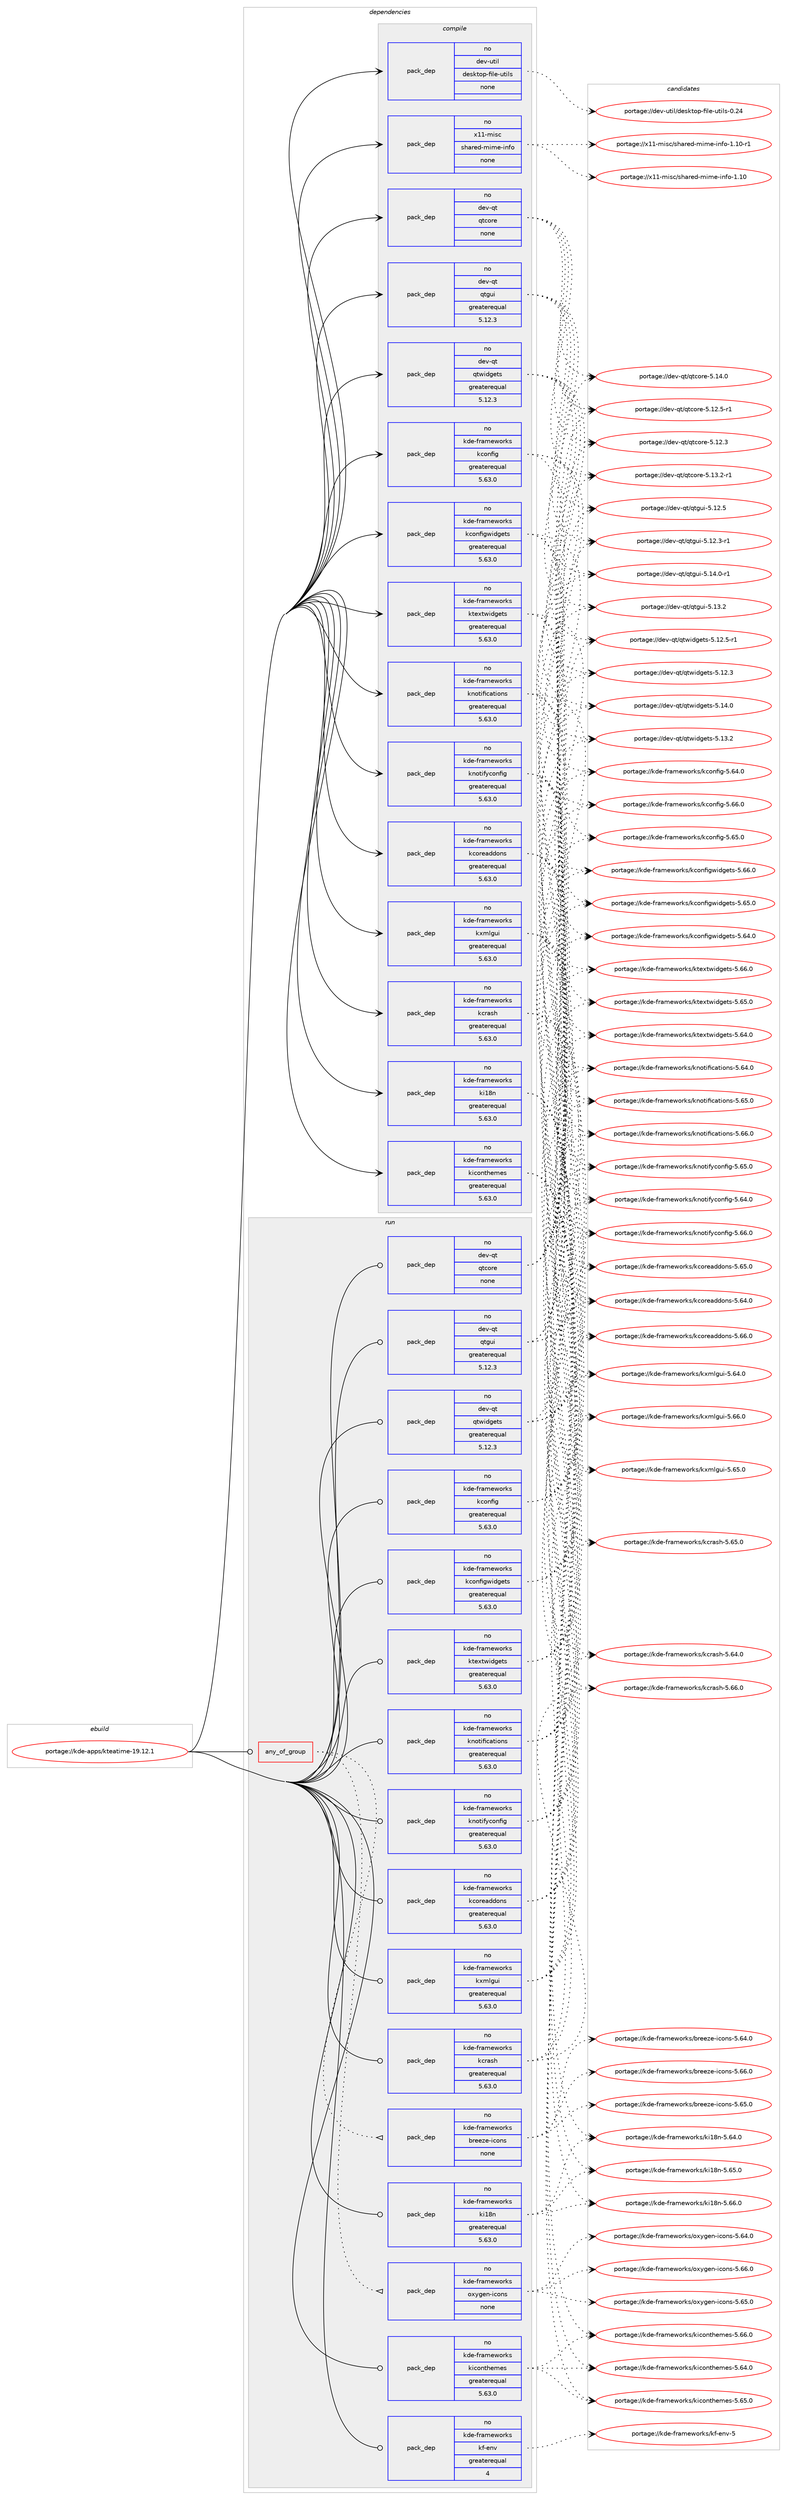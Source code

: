 digraph prolog {

# *************
# Graph options
# *************

newrank=true;
concentrate=true;
compound=true;
graph [rankdir=LR,fontname=Helvetica,fontsize=10,ranksep=1.5];#, ranksep=2.5, nodesep=0.2];
edge  [arrowhead=vee];
node  [fontname=Helvetica,fontsize=10];

# **********
# The ebuild
# **********

subgraph cluster_leftcol {
color=gray;
label=<<i>ebuild</i>>;
id [label="portage://kde-apps/kteatime-19.12.1", color=red, width=4, href="../kde-apps/kteatime-19.12.1.svg"];
}

# ****************
# The dependencies
# ****************

subgraph cluster_midcol {
color=gray;
label=<<i>dependencies</i>>;
subgraph cluster_compile {
fillcolor="#eeeeee";
style=filled;
label=<<i>compile</i>>;
subgraph pack196406 {
dependency256718 [label=<<TABLE BORDER="0" CELLBORDER="1" CELLSPACING="0" CELLPADDING="4" WIDTH="220"><TR><TD ROWSPAN="6" CELLPADDING="30">pack_dep</TD></TR><TR><TD WIDTH="110">no</TD></TR><TR><TD>dev-qt</TD></TR><TR><TD>qtcore</TD></TR><TR><TD>none</TD></TR><TR><TD></TD></TR></TABLE>>, shape=none, color=blue];
}
id:e -> dependency256718:w [weight=20,style="solid",arrowhead="vee"];
subgraph pack196407 {
dependency256719 [label=<<TABLE BORDER="0" CELLBORDER="1" CELLSPACING="0" CELLPADDING="4" WIDTH="220"><TR><TD ROWSPAN="6" CELLPADDING="30">pack_dep</TD></TR><TR><TD WIDTH="110">no</TD></TR><TR><TD>dev-qt</TD></TR><TR><TD>qtgui</TD></TR><TR><TD>greaterequal</TD></TR><TR><TD>5.12.3</TD></TR></TABLE>>, shape=none, color=blue];
}
id:e -> dependency256719:w [weight=20,style="solid",arrowhead="vee"];
subgraph pack196408 {
dependency256720 [label=<<TABLE BORDER="0" CELLBORDER="1" CELLSPACING="0" CELLPADDING="4" WIDTH="220"><TR><TD ROWSPAN="6" CELLPADDING="30">pack_dep</TD></TR><TR><TD WIDTH="110">no</TD></TR><TR><TD>dev-qt</TD></TR><TR><TD>qtwidgets</TD></TR><TR><TD>greaterequal</TD></TR><TR><TD>5.12.3</TD></TR></TABLE>>, shape=none, color=blue];
}
id:e -> dependency256720:w [weight=20,style="solid",arrowhead="vee"];
subgraph pack196409 {
dependency256721 [label=<<TABLE BORDER="0" CELLBORDER="1" CELLSPACING="0" CELLPADDING="4" WIDTH="220"><TR><TD ROWSPAN="6" CELLPADDING="30">pack_dep</TD></TR><TR><TD WIDTH="110">no</TD></TR><TR><TD>dev-util</TD></TR><TR><TD>desktop-file-utils</TD></TR><TR><TD>none</TD></TR><TR><TD></TD></TR></TABLE>>, shape=none, color=blue];
}
id:e -> dependency256721:w [weight=20,style="solid",arrowhead="vee"];
subgraph pack196410 {
dependency256722 [label=<<TABLE BORDER="0" CELLBORDER="1" CELLSPACING="0" CELLPADDING="4" WIDTH="220"><TR><TD ROWSPAN="6" CELLPADDING="30">pack_dep</TD></TR><TR><TD WIDTH="110">no</TD></TR><TR><TD>kde-frameworks</TD></TR><TR><TD>kconfig</TD></TR><TR><TD>greaterequal</TD></TR><TR><TD>5.63.0</TD></TR></TABLE>>, shape=none, color=blue];
}
id:e -> dependency256722:w [weight=20,style="solid",arrowhead="vee"];
subgraph pack196411 {
dependency256723 [label=<<TABLE BORDER="0" CELLBORDER="1" CELLSPACING="0" CELLPADDING="4" WIDTH="220"><TR><TD ROWSPAN="6" CELLPADDING="30">pack_dep</TD></TR><TR><TD WIDTH="110">no</TD></TR><TR><TD>kde-frameworks</TD></TR><TR><TD>kconfigwidgets</TD></TR><TR><TD>greaterequal</TD></TR><TR><TD>5.63.0</TD></TR></TABLE>>, shape=none, color=blue];
}
id:e -> dependency256723:w [weight=20,style="solid",arrowhead="vee"];
subgraph pack196412 {
dependency256724 [label=<<TABLE BORDER="0" CELLBORDER="1" CELLSPACING="0" CELLPADDING="4" WIDTH="220"><TR><TD ROWSPAN="6" CELLPADDING="30">pack_dep</TD></TR><TR><TD WIDTH="110">no</TD></TR><TR><TD>kde-frameworks</TD></TR><TR><TD>kcoreaddons</TD></TR><TR><TD>greaterequal</TD></TR><TR><TD>5.63.0</TD></TR></TABLE>>, shape=none, color=blue];
}
id:e -> dependency256724:w [weight=20,style="solid",arrowhead="vee"];
subgraph pack196413 {
dependency256725 [label=<<TABLE BORDER="0" CELLBORDER="1" CELLSPACING="0" CELLPADDING="4" WIDTH="220"><TR><TD ROWSPAN="6" CELLPADDING="30">pack_dep</TD></TR><TR><TD WIDTH="110">no</TD></TR><TR><TD>kde-frameworks</TD></TR><TR><TD>kcrash</TD></TR><TR><TD>greaterequal</TD></TR><TR><TD>5.63.0</TD></TR></TABLE>>, shape=none, color=blue];
}
id:e -> dependency256725:w [weight=20,style="solid",arrowhead="vee"];
subgraph pack196414 {
dependency256726 [label=<<TABLE BORDER="0" CELLBORDER="1" CELLSPACING="0" CELLPADDING="4" WIDTH="220"><TR><TD ROWSPAN="6" CELLPADDING="30">pack_dep</TD></TR><TR><TD WIDTH="110">no</TD></TR><TR><TD>kde-frameworks</TD></TR><TR><TD>ki18n</TD></TR><TR><TD>greaterequal</TD></TR><TR><TD>5.63.0</TD></TR></TABLE>>, shape=none, color=blue];
}
id:e -> dependency256726:w [weight=20,style="solid",arrowhead="vee"];
subgraph pack196415 {
dependency256727 [label=<<TABLE BORDER="0" CELLBORDER="1" CELLSPACING="0" CELLPADDING="4" WIDTH="220"><TR><TD ROWSPAN="6" CELLPADDING="30">pack_dep</TD></TR><TR><TD WIDTH="110">no</TD></TR><TR><TD>kde-frameworks</TD></TR><TR><TD>kiconthemes</TD></TR><TR><TD>greaterequal</TD></TR><TR><TD>5.63.0</TD></TR></TABLE>>, shape=none, color=blue];
}
id:e -> dependency256727:w [weight=20,style="solid",arrowhead="vee"];
subgraph pack196416 {
dependency256728 [label=<<TABLE BORDER="0" CELLBORDER="1" CELLSPACING="0" CELLPADDING="4" WIDTH="220"><TR><TD ROWSPAN="6" CELLPADDING="30">pack_dep</TD></TR><TR><TD WIDTH="110">no</TD></TR><TR><TD>kde-frameworks</TD></TR><TR><TD>knotifications</TD></TR><TR><TD>greaterequal</TD></TR><TR><TD>5.63.0</TD></TR></TABLE>>, shape=none, color=blue];
}
id:e -> dependency256728:w [weight=20,style="solid",arrowhead="vee"];
subgraph pack196417 {
dependency256729 [label=<<TABLE BORDER="0" CELLBORDER="1" CELLSPACING="0" CELLPADDING="4" WIDTH="220"><TR><TD ROWSPAN="6" CELLPADDING="30">pack_dep</TD></TR><TR><TD WIDTH="110">no</TD></TR><TR><TD>kde-frameworks</TD></TR><TR><TD>knotifyconfig</TD></TR><TR><TD>greaterequal</TD></TR><TR><TD>5.63.0</TD></TR></TABLE>>, shape=none, color=blue];
}
id:e -> dependency256729:w [weight=20,style="solid",arrowhead="vee"];
subgraph pack196418 {
dependency256730 [label=<<TABLE BORDER="0" CELLBORDER="1" CELLSPACING="0" CELLPADDING="4" WIDTH="220"><TR><TD ROWSPAN="6" CELLPADDING="30">pack_dep</TD></TR><TR><TD WIDTH="110">no</TD></TR><TR><TD>kde-frameworks</TD></TR><TR><TD>ktextwidgets</TD></TR><TR><TD>greaterequal</TD></TR><TR><TD>5.63.0</TD></TR></TABLE>>, shape=none, color=blue];
}
id:e -> dependency256730:w [weight=20,style="solid",arrowhead="vee"];
subgraph pack196419 {
dependency256731 [label=<<TABLE BORDER="0" CELLBORDER="1" CELLSPACING="0" CELLPADDING="4" WIDTH="220"><TR><TD ROWSPAN="6" CELLPADDING="30">pack_dep</TD></TR><TR><TD WIDTH="110">no</TD></TR><TR><TD>kde-frameworks</TD></TR><TR><TD>kxmlgui</TD></TR><TR><TD>greaterequal</TD></TR><TR><TD>5.63.0</TD></TR></TABLE>>, shape=none, color=blue];
}
id:e -> dependency256731:w [weight=20,style="solid",arrowhead="vee"];
subgraph pack196420 {
dependency256732 [label=<<TABLE BORDER="0" CELLBORDER="1" CELLSPACING="0" CELLPADDING="4" WIDTH="220"><TR><TD ROWSPAN="6" CELLPADDING="30">pack_dep</TD></TR><TR><TD WIDTH="110">no</TD></TR><TR><TD>x11-misc</TD></TR><TR><TD>shared-mime-info</TD></TR><TR><TD>none</TD></TR><TR><TD></TD></TR></TABLE>>, shape=none, color=blue];
}
id:e -> dependency256732:w [weight=20,style="solid",arrowhead="vee"];
}
subgraph cluster_compileandrun {
fillcolor="#eeeeee";
style=filled;
label=<<i>compile and run</i>>;
}
subgraph cluster_run {
fillcolor="#eeeeee";
style=filled;
label=<<i>run</i>>;
subgraph any3765 {
dependency256733 [label=<<TABLE BORDER="0" CELLBORDER="1" CELLSPACING="0" CELLPADDING="4"><TR><TD CELLPADDING="10">any_of_group</TD></TR></TABLE>>, shape=none, color=red];subgraph pack196421 {
dependency256734 [label=<<TABLE BORDER="0" CELLBORDER="1" CELLSPACING="0" CELLPADDING="4" WIDTH="220"><TR><TD ROWSPAN="6" CELLPADDING="30">pack_dep</TD></TR><TR><TD WIDTH="110">no</TD></TR><TR><TD>kde-frameworks</TD></TR><TR><TD>breeze-icons</TD></TR><TR><TD>none</TD></TR><TR><TD></TD></TR></TABLE>>, shape=none, color=blue];
}
dependency256733:e -> dependency256734:w [weight=20,style="dotted",arrowhead="oinv"];
subgraph pack196422 {
dependency256735 [label=<<TABLE BORDER="0" CELLBORDER="1" CELLSPACING="0" CELLPADDING="4" WIDTH="220"><TR><TD ROWSPAN="6" CELLPADDING="30">pack_dep</TD></TR><TR><TD WIDTH="110">no</TD></TR><TR><TD>kde-frameworks</TD></TR><TR><TD>oxygen-icons</TD></TR><TR><TD>none</TD></TR><TR><TD></TD></TR></TABLE>>, shape=none, color=blue];
}
dependency256733:e -> dependency256735:w [weight=20,style="dotted",arrowhead="oinv"];
}
id:e -> dependency256733:w [weight=20,style="solid",arrowhead="odot"];
subgraph pack196423 {
dependency256736 [label=<<TABLE BORDER="0" CELLBORDER="1" CELLSPACING="0" CELLPADDING="4" WIDTH="220"><TR><TD ROWSPAN="6" CELLPADDING="30">pack_dep</TD></TR><TR><TD WIDTH="110">no</TD></TR><TR><TD>dev-qt</TD></TR><TR><TD>qtcore</TD></TR><TR><TD>none</TD></TR><TR><TD></TD></TR></TABLE>>, shape=none, color=blue];
}
id:e -> dependency256736:w [weight=20,style="solid",arrowhead="odot"];
subgraph pack196424 {
dependency256737 [label=<<TABLE BORDER="0" CELLBORDER="1" CELLSPACING="0" CELLPADDING="4" WIDTH="220"><TR><TD ROWSPAN="6" CELLPADDING="30">pack_dep</TD></TR><TR><TD WIDTH="110">no</TD></TR><TR><TD>dev-qt</TD></TR><TR><TD>qtgui</TD></TR><TR><TD>greaterequal</TD></TR><TR><TD>5.12.3</TD></TR></TABLE>>, shape=none, color=blue];
}
id:e -> dependency256737:w [weight=20,style="solid",arrowhead="odot"];
subgraph pack196425 {
dependency256738 [label=<<TABLE BORDER="0" CELLBORDER="1" CELLSPACING="0" CELLPADDING="4" WIDTH="220"><TR><TD ROWSPAN="6" CELLPADDING="30">pack_dep</TD></TR><TR><TD WIDTH="110">no</TD></TR><TR><TD>dev-qt</TD></TR><TR><TD>qtwidgets</TD></TR><TR><TD>greaterequal</TD></TR><TR><TD>5.12.3</TD></TR></TABLE>>, shape=none, color=blue];
}
id:e -> dependency256738:w [weight=20,style="solid",arrowhead="odot"];
subgraph pack196426 {
dependency256739 [label=<<TABLE BORDER="0" CELLBORDER="1" CELLSPACING="0" CELLPADDING="4" WIDTH="220"><TR><TD ROWSPAN="6" CELLPADDING="30">pack_dep</TD></TR><TR><TD WIDTH="110">no</TD></TR><TR><TD>kde-frameworks</TD></TR><TR><TD>kconfig</TD></TR><TR><TD>greaterequal</TD></TR><TR><TD>5.63.0</TD></TR></TABLE>>, shape=none, color=blue];
}
id:e -> dependency256739:w [weight=20,style="solid",arrowhead="odot"];
subgraph pack196427 {
dependency256740 [label=<<TABLE BORDER="0" CELLBORDER="1" CELLSPACING="0" CELLPADDING="4" WIDTH="220"><TR><TD ROWSPAN="6" CELLPADDING="30">pack_dep</TD></TR><TR><TD WIDTH="110">no</TD></TR><TR><TD>kde-frameworks</TD></TR><TR><TD>kconfigwidgets</TD></TR><TR><TD>greaterequal</TD></TR><TR><TD>5.63.0</TD></TR></TABLE>>, shape=none, color=blue];
}
id:e -> dependency256740:w [weight=20,style="solid",arrowhead="odot"];
subgraph pack196428 {
dependency256741 [label=<<TABLE BORDER="0" CELLBORDER="1" CELLSPACING="0" CELLPADDING="4" WIDTH="220"><TR><TD ROWSPAN="6" CELLPADDING="30">pack_dep</TD></TR><TR><TD WIDTH="110">no</TD></TR><TR><TD>kde-frameworks</TD></TR><TR><TD>kcoreaddons</TD></TR><TR><TD>greaterequal</TD></TR><TR><TD>5.63.0</TD></TR></TABLE>>, shape=none, color=blue];
}
id:e -> dependency256741:w [weight=20,style="solid",arrowhead="odot"];
subgraph pack196429 {
dependency256742 [label=<<TABLE BORDER="0" CELLBORDER="1" CELLSPACING="0" CELLPADDING="4" WIDTH="220"><TR><TD ROWSPAN="6" CELLPADDING="30">pack_dep</TD></TR><TR><TD WIDTH="110">no</TD></TR><TR><TD>kde-frameworks</TD></TR><TR><TD>kcrash</TD></TR><TR><TD>greaterequal</TD></TR><TR><TD>5.63.0</TD></TR></TABLE>>, shape=none, color=blue];
}
id:e -> dependency256742:w [weight=20,style="solid",arrowhead="odot"];
subgraph pack196430 {
dependency256743 [label=<<TABLE BORDER="0" CELLBORDER="1" CELLSPACING="0" CELLPADDING="4" WIDTH="220"><TR><TD ROWSPAN="6" CELLPADDING="30">pack_dep</TD></TR><TR><TD WIDTH="110">no</TD></TR><TR><TD>kde-frameworks</TD></TR><TR><TD>kf-env</TD></TR><TR><TD>greaterequal</TD></TR><TR><TD>4</TD></TR></TABLE>>, shape=none, color=blue];
}
id:e -> dependency256743:w [weight=20,style="solid",arrowhead="odot"];
subgraph pack196431 {
dependency256744 [label=<<TABLE BORDER="0" CELLBORDER="1" CELLSPACING="0" CELLPADDING="4" WIDTH="220"><TR><TD ROWSPAN="6" CELLPADDING="30">pack_dep</TD></TR><TR><TD WIDTH="110">no</TD></TR><TR><TD>kde-frameworks</TD></TR><TR><TD>ki18n</TD></TR><TR><TD>greaterequal</TD></TR><TR><TD>5.63.0</TD></TR></TABLE>>, shape=none, color=blue];
}
id:e -> dependency256744:w [weight=20,style="solid",arrowhead="odot"];
subgraph pack196432 {
dependency256745 [label=<<TABLE BORDER="0" CELLBORDER="1" CELLSPACING="0" CELLPADDING="4" WIDTH="220"><TR><TD ROWSPAN="6" CELLPADDING="30">pack_dep</TD></TR><TR><TD WIDTH="110">no</TD></TR><TR><TD>kde-frameworks</TD></TR><TR><TD>kiconthemes</TD></TR><TR><TD>greaterequal</TD></TR><TR><TD>5.63.0</TD></TR></TABLE>>, shape=none, color=blue];
}
id:e -> dependency256745:w [weight=20,style="solid",arrowhead="odot"];
subgraph pack196433 {
dependency256746 [label=<<TABLE BORDER="0" CELLBORDER="1" CELLSPACING="0" CELLPADDING="4" WIDTH="220"><TR><TD ROWSPAN="6" CELLPADDING="30">pack_dep</TD></TR><TR><TD WIDTH="110">no</TD></TR><TR><TD>kde-frameworks</TD></TR><TR><TD>knotifications</TD></TR><TR><TD>greaterequal</TD></TR><TR><TD>5.63.0</TD></TR></TABLE>>, shape=none, color=blue];
}
id:e -> dependency256746:w [weight=20,style="solid",arrowhead="odot"];
subgraph pack196434 {
dependency256747 [label=<<TABLE BORDER="0" CELLBORDER="1" CELLSPACING="0" CELLPADDING="4" WIDTH="220"><TR><TD ROWSPAN="6" CELLPADDING="30">pack_dep</TD></TR><TR><TD WIDTH="110">no</TD></TR><TR><TD>kde-frameworks</TD></TR><TR><TD>knotifyconfig</TD></TR><TR><TD>greaterequal</TD></TR><TR><TD>5.63.0</TD></TR></TABLE>>, shape=none, color=blue];
}
id:e -> dependency256747:w [weight=20,style="solid",arrowhead="odot"];
subgraph pack196435 {
dependency256748 [label=<<TABLE BORDER="0" CELLBORDER="1" CELLSPACING="0" CELLPADDING="4" WIDTH="220"><TR><TD ROWSPAN="6" CELLPADDING="30">pack_dep</TD></TR><TR><TD WIDTH="110">no</TD></TR><TR><TD>kde-frameworks</TD></TR><TR><TD>ktextwidgets</TD></TR><TR><TD>greaterequal</TD></TR><TR><TD>5.63.0</TD></TR></TABLE>>, shape=none, color=blue];
}
id:e -> dependency256748:w [weight=20,style="solid",arrowhead="odot"];
subgraph pack196436 {
dependency256749 [label=<<TABLE BORDER="0" CELLBORDER="1" CELLSPACING="0" CELLPADDING="4" WIDTH="220"><TR><TD ROWSPAN="6" CELLPADDING="30">pack_dep</TD></TR><TR><TD WIDTH="110">no</TD></TR><TR><TD>kde-frameworks</TD></TR><TR><TD>kxmlgui</TD></TR><TR><TD>greaterequal</TD></TR><TR><TD>5.63.0</TD></TR></TABLE>>, shape=none, color=blue];
}
id:e -> dependency256749:w [weight=20,style="solid",arrowhead="odot"];
}
}

# **************
# The candidates
# **************

subgraph cluster_choices {
rank=same;
color=gray;
label=<<i>candidates</i>>;

subgraph choice196406 {
color=black;
nodesep=1;
choice10010111845113116471131169911111410145534649524648 [label="portage://dev-qt/qtcore-5.14.0", color=red, width=4,href="../dev-qt/qtcore-5.14.0.svg"];
choice100101118451131164711311699111114101455346495146504511449 [label="portage://dev-qt/qtcore-5.13.2-r1", color=red, width=4,href="../dev-qt/qtcore-5.13.2-r1.svg"];
choice100101118451131164711311699111114101455346495046534511449 [label="portage://dev-qt/qtcore-5.12.5-r1", color=red, width=4,href="../dev-qt/qtcore-5.12.5-r1.svg"];
choice10010111845113116471131169911111410145534649504651 [label="portage://dev-qt/qtcore-5.12.3", color=red, width=4,href="../dev-qt/qtcore-5.12.3.svg"];
dependency256718:e -> choice10010111845113116471131169911111410145534649524648:w [style=dotted,weight="100"];
dependency256718:e -> choice100101118451131164711311699111114101455346495146504511449:w [style=dotted,weight="100"];
dependency256718:e -> choice100101118451131164711311699111114101455346495046534511449:w [style=dotted,weight="100"];
dependency256718:e -> choice10010111845113116471131169911111410145534649504651:w [style=dotted,weight="100"];
}
subgraph choice196407 {
color=black;
nodesep=1;
choice1001011184511311647113116103117105455346495246484511449 [label="portage://dev-qt/qtgui-5.14.0-r1", color=red, width=4,href="../dev-qt/qtgui-5.14.0-r1.svg"];
choice100101118451131164711311610311710545534649514650 [label="portage://dev-qt/qtgui-5.13.2", color=red, width=4,href="../dev-qt/qtgui-5.13.2.svg"];
choice100101118451131164711311610311710545534649504653 [label="portage://dev-qt/qtgui-5.12.5", color=red, width=4,href="../dev-qt/qtgui-5.12.5.svg"];
choice1001011184511311647113116103117105455346495046514511449 [label="portage://dev-qt/qtgui-5.12.3-r1", color=red, width=4,href="../dev-qt/qtgui-5.12.3-r1.svg"];
dependency256719:e -> choice1001011184511311647113116103117105455346495246484511449:w [style=dotted,weight="100"];
dependency256719:e -> choice100101118451131164711311610311710545534649514650:w [style=dotted,weight="100"];
dependency256719:e -> choice100101118451131164711311610311710545534649504653:w [style=dotted,weight="100"];
dependency256719:e -> choice1001011184511311647113116103117105455346495046514511449:w [style=dotted,weight="100"];
}
subgraph choice196408 {
color=black;
nodesep=1;
choice100101118451131164711311611910510010310111611545534649524648 [label="portage://dev-qt/qtwidgets-5.14.0", color=red, width=4,href="../dev-qt/qtwidgets-5.14.0.svg"];
choice100101118451131164711311611910510010310111611545534649514650 [label="portage://dev-qt/qtwidgets-5.13.2", color=red, width=4,href="../dev-qt/qtwidgets-5.13.2.svg"];
choice1001011184511311647113116119105100103101116115455346495046534511449 [label="portage://dev-qt/qtwidgets-5.12.5-r1", color=red, width=4,href="../dev-qt/qtwidgets-5.12.5-r1.svg"];
choice100101118451131164711311611910510010310111611545534649504651 [label="portage://dev-qt/qtwidgets-5.12.3", color=red, width=4,href="../dev-qt/qtwidgets-5.12.3.svg"];
dependency256720:e -> choice100101118451131164711311611910510010310111611545534649524648:w [style=dotted,weight="100"];
dependency256720:e -> choice100101118451131164711311611910510010310111611545534649514650:w [style=dotted,weight="100"];
dependency256720:e -> choice1001011184511311647113116119105100103101116115455346495046534511449:w [style=dotted,weight="100"];
dependency256720:e -> choice100101118451131164711311611910510010310111611545534649504651:w [style=dotted,weight="100"];
}
subgraph choice196409 {
color=black;
nodesep=1;
choice100101118451171161051084710010111510711611111245102105108101451171161051081154548465052 [label="portage://dev-util/desktop-file-utils-0.24", color=red, width=4,href="../dev-util/desktop-file-utils-0.24.svg"];
dependency256721:e -> choice100101118451171161051084710010111510711611111245102105108101451171161051081154548465052:w [style=dotted,weight="100"];
}
subgraph choice196410 {
color=black;
nodesep=1;
choice1071001014510211497109101119111114107115471079911111010210510345534654544648 [label="portage://kde-frameworks/kconfig-5.66.0", color=red, width=4,href="../kde-frameworks/kconfig-5.66.0.svg"];
choice1071001014510211497109101119111114107115471079911111010210510345534654534648 [label="portage://kde-frameworks/kconfig-5.65.0", color=red, width=4,href="../kde-frameworks/kconfig-5.65.0.svg"];
choice1071001014510211497109101119111114107115471079911111010210510345534654524648 [label="portage://kde-frameworks/kconfig-5.64.0", color=red, width=4,href="../kde-frameworks/kconfig-5.64.0.svg"];
dependency256722:e -> choice1071001014510211497109101119111114107115471079911111010210510345534654544648:w [style=dotted,weight="100"];
dependency256722:e -> choice1071001014510211497109101119111114107115471079911111010210510345534654534648:w [style=dotted,weight="100"];
dependency256722:e -> choice1071001014510211497109101119111114107115471079911111010210510345534654524648:w [style=dotted,weight="100"];
}
subgraph choice196411 {
color=black;
nodesep=1;
choice1071001014510211497109101119111114107115471079911111010210510311910510010310111611545534654544648 [label="portage://kde-frameworks/kconfigwidgets-5.66.0", color=red, width=4,href="../kde-frameworks/kconfigwidgets-5.66.0.svg"];
choice1071001014510211497109101119111114107115471079911111010210510311910510010310111611545534654534648 [label="portage://kde-frameworks/kconfigwidgets-5.65.0", color=red, width=4,href="../kde-frameworks/kconfigwidgets-5.65.0.svg"];
choice1071001014510211497109101119111114107115471079911111010210510311910510010310111611545534654524648 [label="portage://kde-frameworks/kconfigwidgets-5.64.0", color=red, width=4,href="../kde-frameworks/kconfigwidgets-5.64.0.svg"];
dependency256723:e -> choice1071001014510211497109101119111114107115471079911111010210510311910510010310111611545534654544648:w [style=dotted,weight="100"];
dependency256723:e -> choice1071001014510211497109101119111114107115471079911111010210510311910510010310111611545534654534648:w [style=dotted,weight="100"];
dependency256723:e -> choice1071001014510211497109101119111114107115471079911111010210510311910510010310111611545534654524648:w [style=dotted,weight="100"];
}
subgraph choice196412 {
color=black;
nodesep=1;
choice107100101451021149710910111911111410711547107991111141019710010011111011545534654544648 [label="portage://kde-frameworks/kcoreaddons-5.66.0", color=red, width=4,href="../kde-frameworks/kcoreaddons-5.66.0.svg"];
choice107100101451021149710910111911111410711547107991111141019710010011111011545534654534648 [label="portage://kde-frameworks/kcoreaddons-5.65.0", color=red, width=4,href="../kde-frameworks/kcoreaddons-5.65.0.svg"];
choice107100101451021149710910111911111410711547107991111141019710010011111011545534654524648 [label="portage://kde-frameworks/kcoreaddons-5.64.0", color=red, width=4,href="../kde-frameworks/kcoreaddons-5.64.0.svg"];
dependency256724:e -> choice107100101451021149710910111911111410711547107991111141019710010011111011545534654544648:w [style=dotted,weight="100"];
dependency256724:e -> choice107100101451021149710910111911111410711547107991111141019710010011111011545534654534648:w [style=dotted,weight="100"];
dependency256724:e -> choice107100101451021149710910111911111410711547107991111141019710010011111011545534654524648:w [style=dotted,weight="100"];
}
subgraph choice196413 {
color=black;
nodesep=1;
choice107100101451021149710910111911111410711547107991149711510445534654544648 [label="portage://kde-frameworks/kcrash-5.66.0", color=red, width=4,href="../kde-frameworks/kcrash-5.66.0.svg"];
choice107100101451021149710910111911111410711547107991149711510445534654534648 [label="portage://kde-frameworks/kcrash-5.65.0", color=red, width=4,href="../kde-frameworks/kcrash-5.65.0.svg"];
choice107100101451021149710910111911111410711547107991149711510445534654524648 [label="portage://kde-frameworks/kcrash-5.64.0", color=red, width=4,href="../kde-frameworks/kcrash-5.64.0.svg"];
dependency256725:e -> choice107100101451021149710910111911111410711547107991149711510445534654544648:w [style=dotted,weight="100"];
dependency256725:e -> choice107100101451021149710910111911111410711547107991149711510445534654534648:w [style=dotted,weight="100"];
dependency256725:e -> choice107100101451021149710910111911111410711547107991149711510445534654524648:w [style=dotted,weight="100"];
}
subgraph choice196414 {
color=black;
nodesep=1;
choice107100101451021149710910111911111410711547107105495611045534654544648 [label="portage://kde-frameworks/ki18n-5.66.0", color=red, width=4,href="../kde-frameworks/ki18n-5.66.0.svg"];
choice107100101451021149710910111911111410711547107105495611045534654534648 [label="portage://kde-frameworks/ki18n-5.65.0", color=red, width=4,href="../kde-frameworks/ki18n-5.65.0.svg"];
choice107100101451021149710910111911111410711547107105495611045534654524648 [label="portage://kde-frameworks/ki18n-5.64.0", color=red, width=4,href="../kde-frameworks/ki18n-5.64.0.svg"];
dependency256726:e -> choice107100101451021149710910111911111410711547107105495611045534654544648:w [style=dotted,weight="100"];
dependency256726:e -> choice107100101451021149710910111911111410711547107105495611045534654534648:w [style=dotted,weight="100"];
dependency256726:e -> choice107100101451021149710910111911111410711547107105495611045534654524648:w [style=dotted,weight="100"];
}
subgraph choice196415 {
color=black;
nodesep=1;
choice1071001014510211497109101119111114107115471071059911111011610410110910111545534654544648 [label="portage://kde-frameworks/kiconthemes-5.66.0", color=red, width=4,href="../kde-frameworks/kiconthemes-5.66.0.svg"];
choice1071001014510211497109101119111114107115471071059911111011610410110910111545534654534648 [label="portage://kde-frameworks/kiconthemes-5.65.0", color=red, width=4,href="../kde-frameworks/kiconthemes-5.65.0.svg"];
choice1071001014510211497109101119111114107115471071059911111011610410110910111545534654524648 [label="portage://kde-frameworks/kiconthemes-5.64.0", color=red, width=4,href="../kde-frameworks/kiconthemes-5.64.0.svg"];
dependency256727:e -> choice1071001014510211497109101119111114107115471071059911111011610410110910111545534654544648:w [style=dotted,weight="100"];
dependency256727:e -> choice1071001014510211497109101119111114107115471071059911111011610410110910111545534654534648:w [style=dotted,weight="100"];
dependency256727:e -> choice1071001014510211497109101119111114107115471071059911111011610410110910111545534654524648:w [style=dotted,weight="100"];
}
subgraph choice196416 {
color=black;
nodesep=1;
choice107100101451021149710910111911111410711547107110111116105102105999711610511111011545534654544648 [label="portage://kde-frameworks/knotifications-5.66.0", color=red, width=4,href="../kde-frameworks/knotifications-5.66.0.svg"];
choice107100101451021149710910111911111410711547107110111116105102105999711610511111011545534654534648 [label="portage://kde-frameworks/knotifications-5.65.0", color=red, width=4,href="../kde-frameworks/knotifications-5.65.0.svg"];
choice107100101451021149710910111911111410711547107110111116105102105999711610511111011545534654524648 [label="portage://kde-frameworks/knotifications-5.64.0", color=red, width=4,href="../kde-frameworks/knotifications-5.64.0.svg"];
dependency256728:e -> choice107100101451021149710910111911111410711547107110111116105102105999711610511111011545534654544648:w [style=dotted,weight="100"];
dependency256728:e -> choice107100101451021149710910111911111410711547107110111116105102105999711610511111011545534654534648:w [style=dotted,weight="100"];
dependency256728:e -> choice107100101451021149710910111911111410711547107110111116105102105999711610511111011545534654524648:w [style=dotted,weight="100"];
}
subgraph choice196417 {
color=black;
nodesep=1;
choice1071001014510211497109101119111114107115471071101111161051021219911111010210510345534654544648 [label="portage://kde-frameworks/knotifyconfig-5.66.0", color=red, width=4,href="../kde-frameworks/knotifyconfig-5.66.0.svg"];
choice1071001014510211497109101119111114107115471071101111161051021219911111010210510345534654534648 [label="portage://kde-frameworks/knotifyconfig-5.65.0", color=red, width=4,href="../kde-frameworks/knotifyconfig-5.65.0.svg"];
choice1071001014510211497109101119111114107115471071101111161051021219911111010210510345534654524648 [label="portage://kde-frameworks/knotifyconfig-5.64.0", color=red, width=4,href="../kde-frameworks/knotifyconfig-5.64.0.svg"];
dependency256729:e -> choice1071001014510211497109101119111114107115471071101111161051021219911111010210510345534654544648:w [style=dotted,weight="100"];
dependency256729:e -> choice1071001014510211497109101119111114107115471071101111161051021219911111010210510345534654534648:w [style=dotted,weight="100"];
dependency256729:e -> choice1071001014510211497109101119111114107115471071101111161051021219911111010210510345534654524648:w [style=dotted,weight="100"];
}
subgraph choice196418 {
color=black;
nodesep=1;
choice10710010145102114971091011191111141071154710711610112011611910510010310111611545534654544648 [label="portage://kde-frameworks/ktextwidgets-5.66.0", color=red, width=4,href="../kde-frameworks/ktextwidgets-5.66.0.svg"];
choice10710010145102114971091011191111141071154710711610112011611910510010310111611545534654534648 [label="portage://kde-frameworks/ktextwidgets-5.65.0", color=red, width=4,href="../kde-frameworks/ktextwidgets-5.65.0.svg"];
choice10710010145102114971091011191111141071154710711610112011611910510010310111611545534654524648 [label="portage://kde-frameworks/ktextwidgets-5.64.0", color=red, width=4,href="../kde-frameworks/ktextwidgets-5.64.0.svg"];
dependency256730:e -> choice10710010145102114971091011191111141071154710711610112011611910510010310111611545534654544648:w [style=dotted,weight="100"];
dependency256730:e -> choice10710010145102114971091011191111141071154710711610112011611910510010310111611545534654534648:w [style=dotted,weight="100"];
dependency256730:e -> choice10710010145102114971091011191111141071154710711610112011611910510010310111611545534654524648:w [style=dotted,weight="100"];
}
subgraph choice196419 {
color=black;
nodesep=1;
choice10710010145102114971091011191111141071154710712010910810311710545534654544648 [label="portage://kde-frameworks/kxmlgui-5.66.0", color=red, width=4,href="../kde-frameworks/kxmlgui-5.66.0.svg"];
choice10710010145102114971091011191111141071154710712010910810311710545534654534648 [label="portage://kde-frameworks/kxmlgui-5.65.0", color=red, width=4,href="../kde-frameworks/kxmlgui-5.65.0.svg"];
choice10710010145102114971091011191111141071154710712010910810311710545534654524648 [label="portage://kde-frameworks/kxmlgui-5.64.0", color=red, width=4,href="../kde-frameworks/kxmlgui-5.64.0.svg"];
dependency256731:e -> choice10710010145102114971091011191111141071154710712010910810311710545534654544648:w [style=dotted,weight="100"];
dependency256731:e -> choice10710010145102114971091011191111141071154710712010910810311710545534654534648:w [style=dotted,weight="100"];
dependency256731:e -> choice10710010145102114971091011191111141071154710712010910810311710545534654524648:w [style=dotted,weight="100"];
}
subgraph choice196420 {
color=black;
nodesep=1;
choice120494945109105115994711510497114101100451091051091014510511010211145494649484511449 [label="portage://x11-misc/shared-mime-info-1.10-r1", color=red, width=4,href="../x11-misc/shared-mime-info-1.10-r1.svg"];
choice12049494510910511599471151049711410110045109105109101451051101021114549464948 [label="portage://x11-misc/shared-mime-info-1.10", color=red, width=4,href="../x11-misc/shared-mime-info-1.10.svg"];
dependency256732:e -> choice120494945109105115994711510497114101100451091051091014510511010211145494649484511449:w [style=dotted,weight="100"];
dependency256732:e -> choice12049494510910511599471151049711410110045109105109101451051101021114549464948:w [style=dotted,weight="100"];
}
subgraph choice196421 {
color=black;
nodesep=1;
choice10710010145102114971091011191111141071154798114101101122101451059911111011545534654544648 [label="portage://kde-frameworks/breeze-icons-5.66.0", color=red, width=4,href="../kde-frameworks/breeze-icons-5.66.0.svg"];
choice10710010145102114971091011191111141071154798114101101122101451059911111011545534654534648 [label="portage://kde-frameworks/breeze-icons-5.65.0", color=red, width=4,href="../kde-frameworks/breeze-icons-5.65.0.svg"];
choice10710010145102114971091011191111141071154798114101101122101451059911111011545534654524648 [label="portage://kde-frameworks/breeze-icons-5.64.0", color=red, width=4,href="../kde-frameworks/breeze-icons-5.64.0.svg"];
dependency256734:e -> choice10710010145102114971091011191111141071154798114101101122101451059911111011545534654544648:w [style=dotted,weight="100"];
dependency256734:e -> choice10710010145102114971091011191111141071154798114101101122101451059911111011545534654534648:w [style=dotted,weight="100"];
dependency256734:e -> choice10710010145102114971091011191111141071154798114101101122101451059911111011545534654524648:w [style=dotted,weight="100"];
}
subgraph choice196422 {
color=black;
nodesep=1;
choice107100101451021149710910111911111410711547111120121103101110451059911111011545534654544648 [label="portage://kde-frameworks/oxygen-icons-5.66.0", color=red, width=4,href="../kde-frameworks/oxygen-icons-5.66.0.svg"];
choice107100101451021149710910111911111410711547111120121103101110451059911111011545534654534648 [label="portage://kde-frameworks/oxygen-icons-5.65.0", color=red, width=4,href="../kde-frameworks/oxygen-icons-5.65.0.svg"];
choice107100101451021149710910111911111410711547111120121103101110451059911111011545534654524648 [label="portage://kde-frameworks/oxygen-icons-5.64.0", color=red, width=4,href="../kde-frameworks/oxygen-icons-5.64.0.svg"];
dependency256735:e -> choice107100101451021149710910111911111410711547111120121103101110451059911111011545534654544648:w [style=dotted,weight="100"];
dependency256735:e -> choice107100101451021149710910111911111410711547111120121103101110451059911111011545534654534648:w [style=dotted,weight="100"];
dependency256735:e -> choice107100101451021149710910111911111410711547111120121103101110451059911111011545534654524648:w [style=dotted,weight="100"];
}
subgraph choice196423 {
color=black;
nodesep=1;
choice10010111845113116471131169911111410145534649524648 [label="portage://dev-qt/qtcore-5.14.0", color=red, width=4,href="../dev-qt/qtcore-5.14.0.svg"];
choice100101118451131164711311699111114101455346495146504511449 [label="portage://dev-qt/qtcore-5.13.2-r1", color=red, width=4,href="../dev-qt/qtcore-5.13.2-r1.svg"];
choice100101118451131164711311699111114101455346495046534511449 [label="portage://dev-qt/qtcore-5.12.5-r1", color=red, width=4,href="../dev-qt/qtcore-5.12.5-r1.svg"];
choice10010111845113116471131169911111410145534649504651 [label="portage://dev-qt/qtcore-5.12.3", color=red, width=4,href="../dev-qt/qtcore-5.12.3.svg"];
dependency256736:e -> choice10010111845113116471131169911111410145534649524648:w [style=dotted,weight="100"];
dependency256736:e -> choice100101118451131164711311699111114101455346495146504511449:w [style=dotted,weight="100"];
dependency256736:e -> choice100101118451131164711311699111114101455346495046534511449:w [style=dotted,weight="100"];
dependency256736:e -> choice10010111845113116471131169911111410145534649504651:w [style=dotted,weight="100"];
}
subgraph choice196424 {
color=black;
nodesep=1;
choice1001011184511311647113116103117105455346495246484511449 [label="portage://dev-qt/qtgui-5.14.0-r1", color=red, width=4,href="../dev-qt/qtgui-5.14.0-r1.svg"];
choice100101118451131164711311610311710545534649514650 [label="portage://dev-qt/qtgui-5.13.2", color=red, width=4,href="../dev-qt/qtgui-5.13.2.svg"];
choice100101118451131164711311610311710545534649504653 [label="portage://dev-qt/qtgui-5.12.5", color=red, width=4,href="../dev-qt/qtgui-5.12.5.svg"];
choice1001011184511311647113116103117105455346495046514511449 [label="portage://dev-qt/qtgui-5.12.3-r1", color=red, width=4,href="../dev-qt/qtgui-5.12.3-r1.svg"];
dependency256737:e -> choice1001011184511311647113116103117105455346495246484511449:w [style=dotted,weight="100"];
dependency256737:e -> choice100101118451131164711311610311710545534649514650:w [style=dotted,weight="100"];
dependency256737:e -> choice100101118451131164711311610311710545534649504653:w [style=dotted,weight="100"];
dependency256737:e -> choice1001011184511311647113116103117105455346495046514511449:w [style=dotted,weight="100"];
}
subgraph choice196425 {
color=black;
nodesep=1;
choice100101118451131164711311611910510010310111611545534649524648 [label="portage://dev-qt/qtwidgets-5.14.0", color=red, width=4,href="../dev-qt/qtwidgets-5.14.0.svg"];
choice100101118451131164711311611910510010310111611545534649514650 [label="portage://dev-qt/qtwidgets-5.13.2", color=red, width=4,href="../dev-qt/qtwidgets-5.13.2.svg"];
choice1001011184511311647113116119105100103101116115455346495046534511449 [label="portage://dev-qt/qtwidgets-5.12.5-r1", color=red, width=4,href="../dev-qt/qtwidgets-5.12.5-r1.svg"];
choice100101118451131164711311611910510010310111611545534649504651 [label="portage://dev-qt/qtwidgets-5.12.3", color=red, width=4,href="../dev-qt/qtwidgets-5.12.3.svg"];
dependency256738:e -> choice100101118451131164711311611910510010310111611545534649524648:w [style=dotted,weight="100"];
dependency256738:e -> choice100101118451131164711311611910510010310111611545534649514650:w [style=dotted,weight="100"];
dependency256738:e -> choice1001011184511311647113116119105100103101116115455346495046534511449:w [style=dotted,weight="100"];
dependency256738:e -> choice100101118451131164711311611910510010310111611545534649504651:w [style=dotted,weight="100"];
}
subgraph choice196426 {
color=black;
nodesep=1;
choice1071001014510211497109101119111114107115471079911111010210510345534654544648 [label="portage://kde-frameworks/kconfig-5.66.0", color=red, width=4,href="../kde-frameworks/kconfig-5.66.0.svg"];
choice1071001014510211497109101119111114107115471079911111010210510345534654534648 [label="portage://kde-frameworks/kconfig-5.65.0", color=red, width=4,href="../kde-frameworks/kconfig-5.65.0.svg"];
choice1071001014510211497109101119111114107115471079911111010210510345534654524648 [label="portage://kde-frameworks/kconfig-5.64.0", color=red, width=4,href="../kde-frameworks/kconfig-5.64.0.svg"];
dependency256739:e -> choice1071001014510211497109101119111114107115471079911111010210510345534654544648:w [style=dotted,weight="100"];
dependency256739:e -> choice1071001014510211497109101119111114107115471079911111010210510345534654534648:w [style=dotted,weight="100"];
dependency256739:e -> choice1071001014510211497109101119111114107115471079911111010210510345534654524648:w [style=dotted,weight="100"];
}
subgraph choice196427 {
color=black;
nodesep=1;
choice1071001014510211497109101119111114107115471079911111010210510311910510010310111611545534654544648 [label="portage://kde-frameworks/kconfigwidgets-5.66.0", color=red, width=4,href="../kde-frameworks/kconfigwidgets-5.66.0.svg"];
choice1071001014510211497109101119111114107115471079911111010210510311910510010310111611545534654534648 [label="portage://kde-frameworks/kconfigwidgets-5.65.0", color=red, width=4,href="../kde-frameworks/kconfigwidgets-5.65.0.svg"];
choice1071001014510211497109101119111114107115471079911111010210510311910510010310111611545534654524648 [label="portage://kde-frameworks/kconfigwidgets-5.64.0", color=red, width=4,href="../kde-frameworks/kconfigwidgets-5.64.0.svg"];
dependency256740:e -> choice1071001014510211497109101119111114107115471079911111010210510311910510010310111611545534654544648:w [style=dotted,weight="100"];
dependency256740:e -> choice1071001014510211497109101119111114107115471079911111010210510311910510010310111611545534654534648:w [style=dotted,weight="100"];
dependency256740:e -> choice1071001014510211497109101119111114107115471079911111010210510311910510010310111611545534654524648:w [style=dotted,weight="100"];
}
subgraph choice196428 {
color=black;
nodesep=1;
choice107100101451021149710910111911111410711547107991111141019710010011111011545534654544648 [label="portage://kde-frameworks/kcoreaddons-5.66.0", color=red, width=4,href="../kde-frameworks/kcoreaddons-5.66.0.svg"];
choice107100101451021149710910111911111410711547107991111141019710010011111011545534654534648 [label="portage://kde-frameworks/kcoreaddons-5.65.0", color=red, width=4,href="../kde-frameworks/kcoreaddons-5.65.0.svg"];
choice107100101451021149710910111911111410711547107991111141019710010011111011545534654524648 [label="portage://kde-frameworks/kcoreaddons-5.64.0", color=red, width=4,href="../kde-frameworks/kcoreaddons-5.64.0.svg"];
dependency256741:e -> choice107100101451021149710910111911111410711547107991111141019710010011111011545534654544648:w [style=dotted,weight="100"];
dependency256741:e -> choice107100101451021149710910111911111410711547107991111141019710010011111011545534654534648:w [style=dotted,weight="100"];
dependency256741:e -> choice107100101451021149710910111911111410711547107991111141019710010011111011545534654524648:w [style=dotted,weight="100"];
}
subgraph choice196429 {
color=black;
nodesep=1;
choice107100101451021149710910111911111410711547107991149711510445534654544648 [label="portage://kde-frameworks/kcrash-5.66.0", color=red, width=4,href="../kde-frameworks/kcrash-5.66.0.svg"];
choice107100101451021149710910111911111410711547107991149711510445534654534648 [label="portage://kde-frameworks/kcrash-5.65.0", color=red, width=4,href="../kde-frameworks/kcrash-5.65.0.svg"];
choice107100101451021149710910111911111410711547107991149711510445534654524648 [label="portage://kde-frameworks/kcrash-5.64.0", color=red, width=4,href="../kde-frameworks/kcrash-5.64.0.svg"];
dependency256742:e -> choice107100101451021149710910111911111410711547107991149711510445534654544648:w [style=dotted,weight="100"];
dependency256742:e -> choice107100101451021149710910111911111410711547107991149711510445534654534648:w [style=dotted,weight="100"];
dependency256742:e -> choice107100101451021149710910111911111410711547107991149711510445534654524648:w [style=dotted,weight="100"];
}
subgraph choice196430 {
color=black;
nodesep=1;
choice107100101451021149710910111911111410711547107102451011101184553 [label="portage://kde-frameworks/kf-env-5", color=red, width=4,href="../kde-frameworks/kf-env-5.svg"];
dependency256743:e -> choice107100101451021149710910111911111410711547107102451011101184553:w [style=dotted,weight="100"];
}
subgraph choice196431 {
color=black;
nodesep=1;
choice107100101451021149710910111911111410711547107105495611045534654544648 [label="portage://kde-frameworks/ki18n-5.66.0", color=red, width=4,href="../kde-frameworks/ki18n-5.66.0.svg"];
choice107100101451021149710910111911111410711547107105495611045534654534648 [label="portage://kde-frameworks/ki18n-5.65.0", color=red, width=4,href="../kde-frameworks/ki18n-5.65.0.svg"];
choice107100101451021149710910111911111410711547107105495611045534654524648 [label="portage://kde-frameworks/ki18n-5.64.0", color=red, width=4,href="../kde-frameworks/ki18n-5.64.0.svg"];
dependency256744:e -> choice107100101451021149710910111911111410711547107105495611045534654544648:w [style=dotted,weight="100"];
dependency256744:e -> choice107100101451021149710910111911111410711547107105495611045534654534648:w [style=dotted,weight="100"];
dependency256744:e -> choice107100101451021149710910111911111410711547107105495611045534654524648:w [style=dotted,weight="100"];
}
subgraph choice196432 {
color=black;
nodesep=1;
choice1071001014510211497109101119111114107115471071059911111011610410110910111545534654544648 [label="portage://kde-frameworks/kiconthemes-5.66.0", color=red, width=4,href="../kde-frameworks/kiconthemes-5.66.0.svg"];
choice1071001014510211497109101119111114107115471071059911111011610410110910111545534654534648 [label="portage://kde-frameworks/kiconthemes-5.65.0", color=red, width=4,href="../kde-frameworks/kiconthemes-5.65.0.svg"];
choice1071001014510211497109101119111114107115471071059911111011610410110910111545534654524648 [label="portage://kde-frameworks/kiconthemes-5.64.0", color=red, width=4,href="../kde-frameworks/kiconthemes-5.64.0.svg"];
dependency256745:e -> choice1071001014510211497109101119111114107115471071059911111011610410110910111545534654544648:w [style=dotted,weight="100"];
dependency256745:e -> choice1071001014510211497109101119111114107115471071059911111011610410110910111545534654534648:w [style=dotted,weight="100"];
dependency256745:e -> choice1071001014510211497109101119111114107115471071059911111011610410110910111545534654524648:w [style=dotted,weight="100"];
}
subgraph choice196433 {
color=black;
nodesep=1;
choice107100101451021149710910111911111410711547107110111116105102105999711610511111011545534654544648 [label="portage://kde-frameworks/knotifications-5.66.0", color=red, width=4,href="../kde-frameworks/knotifications-5.66.0.svg"];
choice107100101451021149710910111911111410711547107110111116105102105999711610511111011545534654534648 [label="portage://kde-frameworks/knotifications-5.65.0", color=red, width=4,href="../kde-frameworks/knotifications-5.65.0.svg"];
choice107100101451021149710910111911111410711547107110111116105102105999711610511111011545534654524648 [label="portage://kde-frameworks/knotifications-5.64.0", color=red, width=4,href="../kde-frameworks/knotifications-5.64.0.svg"];
dependency256746:e -> choice107100101451021149710910111911111410711547107110111116105102105999711610511111011545534654544648:w [style=dotted,weight="100"];
dependency256746:e -> choice107100101451021149710910111911111410711547107110111116105102105999711610511111011545534654534648:w [style=dotted,weight="100"];
dependency256746:e -> choice107100101451021149710910111911111410711547107110111116105102105999711610511111011545534654524648:w [style=dotted,weight="100"];
}
subgraph choice196434 {
color=black;
nodesep=1;
choice1071001014510211497109101119111114107115471071101111161051021219911111010210510345534654544648 [label="portage://kde-frameworks/knotifyconfig-5.66.0", color=red, width=4,href="../kde-frameworks/knotifyconfig-5.66.0.svg"];
choice1071001014510211497109101119111114107115471071101111161051021219911111010210510345534654534648 [label="portage://kde-frameworks/knotifyconfig-5.65.0", color=red, width=4,href="../kde-frameworks/knotifyconfig-5.65.0.svg"];
choice1071001014510211497109101119111114107115471071101111161051021219911111010210510345534654524648 [label="portage://kde-frameworks/knotifyconfig-5.64.0", color=red, width=4,href="../kde-frameworks/knotifyconfig-5.64.0.svg"];
dependency256747:e -> choice1071001014510211497109101119111114107115471071101111161051021219911111010210510345534654544648:w [style=dotted,weight="100"];
dependency256747:e -> choice1071001014510211497109101119111114107115471071101111161051021219911111010210510345534654534648:w [style=dotted,weight="100"];
dependency256747:e -> choice1071001014510211497109101119111114107115471071101111161051021219911111010210510345534654524648:w [style=dotted,weight="100"];
}
subgraph choice196435 {
color=black;
nodesep=1;
choice10710010145102114971091011191111141071154710711610112011611910510010310111611545534654544648 [label="portage://kde-frameworks/ktextwidgets-5.66.0", color=red, width=4,href="../kde-frameworks/ktextwidgets-5.66.0.svg"];
choice10710010145102114971091011191111141071154710711610112011611910510010310111611545534654534648 [label="portage://kde-frameworks/ktextwidgets-5.65.0", color=red, width=4,href="../kde-frameworks/ktextwidgets-5.65.0.svg"];
choice10710010145102114971091011191111141071154710711610112011611910510010310111611545534654524648 [label="portage://kde-frameworks/ktextwidgets-5.64.0", color=red, width=4,href="../kde-frameworks/ktextwidgets-5.64.0.svg"];
dependency256748:e -> choice10710010145102114971091011191111141071154710711610112011611910510010310111611545534654544648:w [style=dotted,weight="100"];
dependency256748:e -> choice10710010145102114971091011191111141071154710711610112011611910510010310111611545534654534648:w [style=dotted,weight="100"];
dependency256748:e -> choice10710010145102114971091011191111141071154710711610112011611910510010310111611545534654524648:w [style=dotted,weight="100"];
}
subgraph choice196436 {
color=black;
nodesep=1;
choice10710010145102114971091011191111141071154710712010910810311710545534654544648 [label="portage://kde-frameworks/kxmlgui-5.66.0", color=red, width=4,href="../kde-frameworks/kxmlgui-5.66.0.svg"];
choice10710010145102114971091011191111141071154710712010910810311710545534654534648 [label="portage://kde-frameworks/kxmlgui-5.65.0", color=red, width=4,href="../kde-frameworks/kxmlgui-5.65.0.svg"];
choice10710010145102114971091011191111141071154710712010910810311710545534654524648 [label="portage://kde-frameworks/kxmlgui-5.64.0", color=red, width=4,href="../kde-frameworks/kxmlgui-5.64.0.svg"];
dependency256749:e -> choice10710010145102114971091011191111141071154710712010910810311710545534654544648:w [style=dotted,weight="100"];
dependency256749:e -> choice10710010145102114971091011191111141071154710712010910810311710545534654534648:w [style=dotted,weight="100"];
dependency256749:e -> choice10710010145102114971091011191111141071154710712010910810311710545534654524648:w [style=dotted,weight="100"];
}
}

}
